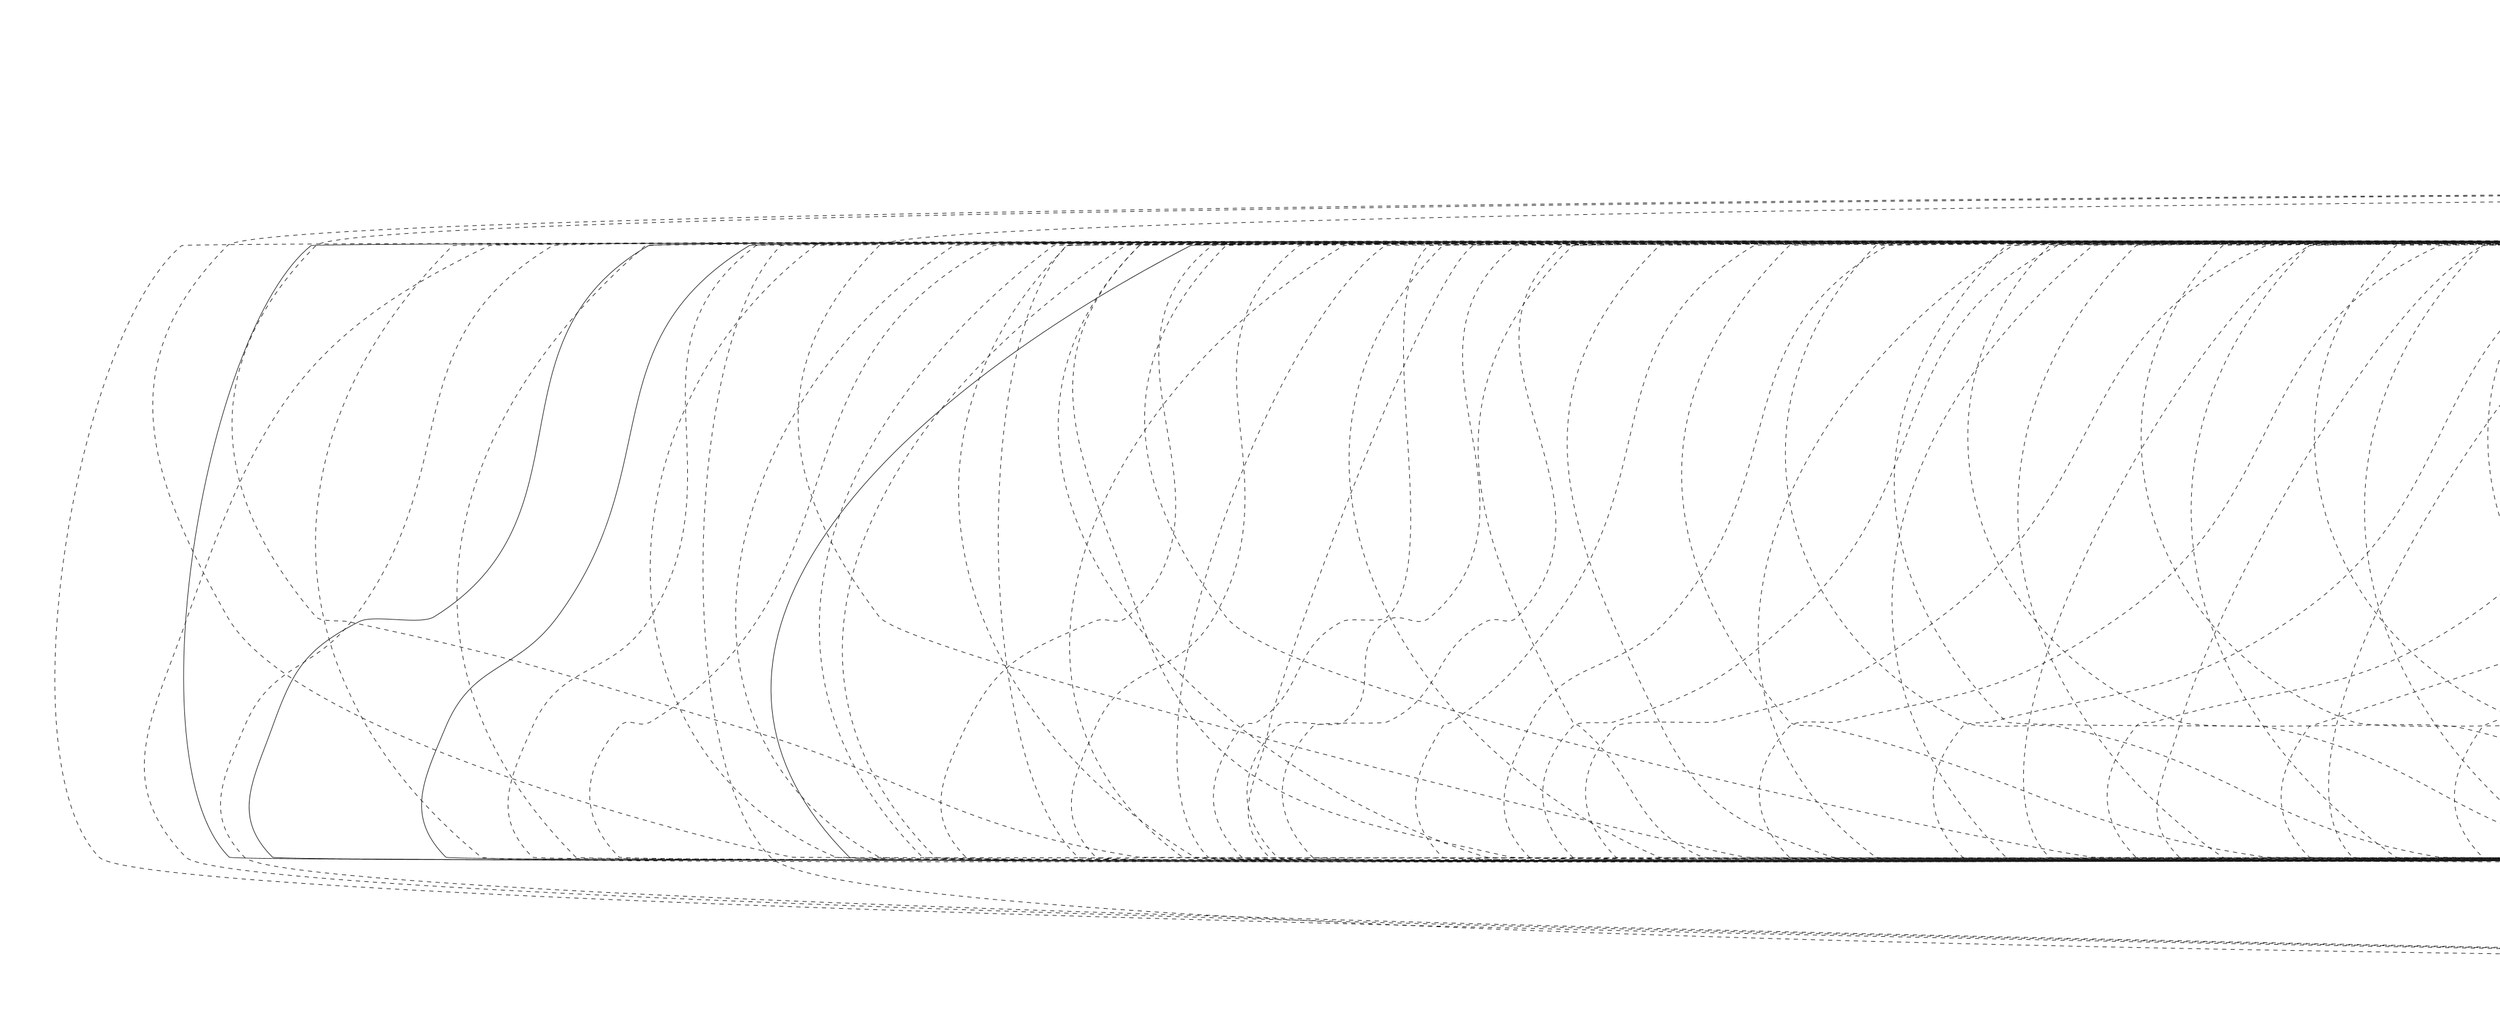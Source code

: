 @startuml
class com.aida.babyplus.controlador.Login
class com.aida.babyplus.controlador.Logout
class com.aida.babyplus.controlador.Registrar
class com.aida.babyplus.controlador.filtros.UsuarioAdmin
class com.aida.babyplus.controlador.filtros.UsuarioCliente
class com.aida.babyplus.controlador.filtros.UsuarioLogado
class com.aida.babyplus.controlador.filtros.UsuarioProveedor
class com.aida.babyplus.controlador.privado.GestorMensajes
class com.aida.babyplus.controlador.privado.admin.AdministrarCliente
class com.aida.babyplus.controlador.privado.admin.AdministrarPosts
class com.aida.babyplus.controlador.privado.admin.AdministrarProveedor
class com.aida.babyplus.controlador.privado.admin.BuscarClientes
class com.aida.babyplus.controlador.privado.admin.BuscarProveedores
class com.aida.babyplus.controlador.privado.cliente.AccionesCliente
class com.aida.babyplus.controlador.privado.cliente.BusquedaProveedores
class com.aida.babyplus.controlador.privado.cliente.GestionCitasCliente
class com.aida.babyplus.controlador.privado.cliente.RenovarSubscripcion
class com.aida.babyplus.controlador.privado.proveedor.AccionesProveedor
class com.aida.babyplus.controlador.privado.proveedor.GestionCitasProveedor
class com.aida.babyplus.modelo.dao.CitaDAO
class com.aida.babyplus.modelo.dao.ClienteDAO
class com.aida.babyplus.modelo.dao.MensajeDAO
class com.aida.babyplus.modelo.dao.PostDAO
class com.aida.babyplus.modelo.dao.ProveedorDAO
class com.aida.babyplus.modelo.dao.RolDAO
class com.aida.babyplus.modelo.dao.ServicioDAO
class com.aida.babyplus.modelo.dao.SolicitudDAO
class com.aida.babyplus.modelo.dao.SubscripcionDAO
class com.aida.babyplus.modelo.dao.UsuarioDAO
class com.aida.babyplus.modelo.entidades.Cita
class com.aida.babyplus.modelo.entidades.Cliente
class com.aida.babyplus.modelo.entidades.ClienteSubscripcion
class com.aida.babyplus.modelo.entidades.EstadoCita
class com.aida.babyplus.modelo.entidades.EstadoSolicitud
class com.aida.babyplus.modelo.entidades.Mensaje
class com.aida.babyplus.modelo.entidades.Paciente
class com.aida.babyplus.modelo.entidades.Post
class com.aida.babyplus.modelo.entidades.Proveedor
class com.aida.babyplus.modelo.entidades.ProveedorServicio
class com.aida.babyplus.modelo.entidades.Rol
class com.aida.babyplus.modelo.entidades.Servicio
class com.aida.babyplus.modelo.entidades.Solicitud
class com.aida.babyplus.modelo.entidades.Subscripcion
class com.aida.babyplus.modelo.entidades.Usuario
class com.aida.babyplus.modelo.entidades.Valoracion
class com.aida.babyplus.servicio.ServicioCitas
class com.aida.babyplus.servicio.ServicioClientes
class com.aida.babyplus.servicio.ServicioLogin
class com.aida.babyplus.servicio.ServicioMensajes
class com.aida.babyplus.servicio.ServicioPosts
class com.aida.babyplus.servicio.ServicioProveedores
class com.aida.babyplus.servicio.ServicioUsuarios
class com.aida.babyplus.util.Parseador
class javax.servlet.http.HttpServlet
enum com.aida.babyplus.servicio.TipoSubscripcion
enum com.aida.babyplus.servicio.TipoUsuario
interface javax.servlet.Filter
com.aida.babyplus.controlador.Login ..> com.aida.babyplus.modelo.entidades.Post
com.aida.babyplus.controlador.Login ..> com.aida.babyplus.modelo.entidades.Servicio
com.aida.babyplus.controlador.Login ..> com.aida.babyplus.modelo.entidades.Usuario
com.aida.babyplus.controlador.Login ..> com.aida.babyplus.servicio.ServicioLogin
com.aida.babyplus.controlador.Login ..> com.aida.babyplus.servicio.ServicioPosts
com.aida.babyplus.controlador.Login ..> com.aida.babyplus.servicio.ServicioProveedores
com.aida.babyplus.controlador.Login ..> java.io.IOException
com.aida.babyplus.controlador.Login ..> java.util.List
com.aida.babyplus.controlador.Login ..> javax.servlet.ServletException
com.aida.babyplus.controlador.Login ..> javax.servlet.http.HttpServletRequest
com.aida.babyplus.controlador.Login ..> javax.servlet.http.HttpServletResponse
com.aida.babyplus.controlador.Login ..> javax.servlet.http.HttpSession
com.aida.babyplus.controlador.Login ..> com.aida.babyplus.servicio.TipoUsuario
com.aida.babyplus.controlador.Logout ..> java.io.IOException
com.aida.babyplus.controlador.Logout ..> javax.servlet.ServletException
com.aida.babyplus.controlador.Logout ..> javax.servlet.http.HttpServletRequest
com.aida.babyplus.controlador.Logout ..> javax.servlet.http.HttpServletResponse
com.aida.babyplus.controlador.Registrar ..> com.aida.babyplus.modelo.entidades.Usuario
com.aida.babyplus.controlador.Registrar ..> com.aida.babyplus.servicio.ServicioClientes
com.aida.babyplus.controlador.Registrar ..> com.aida.babyplus.servicio.ServicioProveedores
com.aida.babyplus.controlador.Registrar ..> com.aida.babyplus.servicio.ServicioUsuarios
com.aida.babyplus.controlador.Registrar ..> com.aida.babyplus.util.Parseador
com.aida.babyplus.controlador.Registrar ..> java.io.IOException
com.aida.babyplus.controlador.Registrar ..> javax.servlet.ServletException
com.aida.babyplus.controlador.Registrar ..> javax.servlet.http.HttpServletRequest
com.aida.babyplus.controlador.Registrar ..> javax.servlet.http.HttpServletResponse
com.aida.babyplus.controlador.Registrar ..> javax.servlet.http.HttpSession
com.aida.babyplus.controlador.Registrar ..> com.aida.babyplus.servicio.TipoUsuario
com.aida.babyplus.controlador.filtros.UsuarioAdmin ..> com.aida.babyplus.modelo.entidades.Usuario
com.aida.babyplus.controlador.filtros.UsuarioAdmin ..> java.io.IOException
com.aida.babyplus.controlador.filtros.UsuarioAdmin ..> java.io.PrintStream
com.aida.babyplus.controlador.filtros.UsuarioAdmin ..> java.io.PrintWriter
com.aida.babyplus.controlador.filtros.UsuarioAdmin ..> java.io.StringWriter
com.aida.babyplus.controlador.filtros.UsuarioAdmin ..> javax.servlet.FilterChain
com.aida.babyplus.controlador.filtros.UsuarioAdmin ..> javax.servlet.FilterConfig
com.aida.babyplus.controlador.filtros.UsuarioAdmin ..> javax.servlet.ServletException
com.aida.babyplus.controlador.filtros.UsuarioAdmin ..> javax.servlet.ServletRequest
com.aida.babyplus.controlador.filtros.UsuarioAdmin ..> javax.servlet.ServletResponse
com.aida.babyplus.controlador.filtros.UsuarioAdmin ..> javax.servlet.http.HttpServletRequest
com.aida.babyplus.controlador.filtros.UsuarioAdmin ..> javax.servlet.http.HttpServletResponse
com.aida.babyplus.controlador.filtros.UsuarioAdmin ..> com.aida.babyplus.servicio.TipoUsuario
com.aida.babyplus.controlador.filtros.UsuarioAdmin --|> javax.servlet.Filter
com.aida.babyplus.controlador.filtros.UsuarioCliente ..> com.aida.babyplus.modelo.entidades.Usuario
com.aida.babyplus.controlador.filtros.UsuarioCliente ..> com.aida.babyplus.servicio.ServicioClientes
com.aida.babyplus.controlador.filtros.UsuarioCliente ..> java.io.IOException
com.aida.babyplus.controlador.filtros.UsuarioCliente ..> java.io.PrintStream
com.aida.babyplus.controlador.filtros.UsuarioCliente ..> java.io.PrintWriter
com.aida.babyplus.controlador.filtros.UsuarioCliente ..> java.io.StringWriter
com.aida.babyplus.controlador.filtros.UsuarioCliente ..> javax.servlet.FilterChain
com.aida.babyplus.controlador.filtros.UsuarioCliente ..> javax.servlet.FilterConfig
com.aida.babyplus.controlador.filtros.UsuarioCliente ..> javax.servlet.ServletException
com.aida.babyplus.controlador.filtros.UsuarioCliente ..> javax.servlet.ServletRequest
com.aida.babyplus.controlador.filtros.UsuarioCliente ..> javax.servlet.ServletResponse
com.aida.babyplus.controlador.filtros.UsuarioCliente ..> javax.servlet.http.HttpServletRequest
com.aida.babyplus.controlador.filtros.UsuarioCliente ..> javax.servlet.http.HttpServletResponse
com.aida.babyplus.controlador.filtros.UsuarioCliente --|> javax.servlet.Filter
com.aida.babyplus.controlador.filtros.UsuarioLogado ..> com.aida.babyplus.modelo.entidades.Usuario
com.aida.babyplus.controlador.filtros.UsuarioLogado ..> java.io.IOException
com.aida.babyplus.controlador.filtros.UsuarioLogado ..> java.io.PrintStream
com.aida.babyplus.controlador.filtros.UsuarioLogado ..> java.io.PrintWriter
com.aida.babyplus.controlador.filtros.UsuarioLogado ..> java.io.StringWriter
com.aida.babyplus.controlador.filtros.UsuarioLogado ..> javax.servlet.FilterChain
com.aida.babyplus.controlador.filtros.UsuarioLogado ..> javax.servlet.FilterConfig
com.aida.babyplus.controlador.filtros.UsuarioLogado ..> javax.servlet.ServletException
com.aida.babyplus.controlador.filtros.UsuarioLogado ..> javax.servlet.ServletRequest
com.aida.babyplus.controlador.filtros.UsuarioLogado ..> javax.servlet.ServletResponse
com.aida.babyplus.controlador.filtros.UsuarioLogado ..> javax.servlet.http.HttpServletRequest
com.aida.babyplus.controlador.filtros.UsuarioLogado ..> javax.servlet.http.HttpServletResponse
com.aida.babyplus.controlador.filtros.UsuarioLogado --|> javax.servlet.Filter
com.aida.babyplus.controlador.filtros.UsuarioProveedor ..> com.aida.babyplus.modelo.entidades.Usuario
com.aida.babyplus.controlador.filtros.UsuarioProveedor ..> java.io.IOException
com.aida.babyplus.controlador.filtros.UsuarioProveedor ..> java.io.PrintStream
com.aida.babyplus.controlador.filtros.UsuarioProveedor ..> java.io.PrintWriter
com.aida.babyplus.controlador.filtros.UsuarioProveedor ..> java.io.StringWriter
com.aida.babyplus.controlador.filtros.UsuarioProveedor ..> javax.servlet.FilterChain
com.aida.babyplus.controlador.filtros.UsuarioProveedor ..> javax.servlet.FilterConfig
com.aida.babyplus.controlador.filtros.UsuarioProveedor ..> javax.servlet.ServletException
com.aida.babyplus.controlador.filtros.UsuarioProveedor ..> javax.servlet.ServletRequest
com.aida.babyplus.controlador.filtros.UsuarioProveedor ..> javax.servlet.ServletResponse
com.aida.babyplus.controlador.filtros.UsuarioProveedor ..> javax.servlet.http.HttpServletRequest
com.aida.babyplus.controlador.filtros.UsuarioProveedor ..> javax.servlet.http.HttpServletResponse
com.aida.babyplus.controlador.filtros.UsuarioProveedor ..> com.aida.babyplus.servicio.TipoUsuario
com.aida.babyplus.controlador.filtros.UsuarioProveedor --|> javax.servlet.Filter
com.aida.babyplus.controlador.privado.GestorMensajes ..> com.aida.babyplus.modelo.entidades.Mensaje
com.aida.babyplus.controlador.privado.GestorMensajes ..> com.aida.babyplus.modelo.entidades.Usuario
com.aida.babyplus.controlador.privado.GestorMensajes ..> com.aida.babyplus.servicio.ServicioMensajes
com.aida.babyplus.controlador.privado.GestorMensajes ..> com.aida.babyplus.util.Parseador
com.aida.babyplus.controlador.privado.GestorMensajes ..> java.io.IOException
com.aida.babyplus.controlador.privado.GestorMensajes ..> java.util.LinkedList
com.aida.babyplus.controlador.privado.GestorMensajes ..> java.util.List
com.aida.babyplus.controlador.privado.GestorMensajes ..> java.util.Map
com.aida.babyplus.controlador.privado.GestorMensajes ..> javax.servlet.ServletException
com.aida.babyplus.controlador.privado.GestorMensajes ..> javax.servlet.http.HttpServletRequest
com.aida.babyplus.controlador.privado.GestorMensajes ..> javax.servlet.http.HttpServletResponse
com.aida.babyplus.controlador.privado.GestorMensajes ..> javax.servlet.http.HttpSession
com.aida.babyplus.controlador.privado.GestorMensajes ..> com.aida.babyplus.servicio.TipoUsuario
com.aida.babyplus.controlador.privado.admin.AdministrarCliente ..> com.aida.babyplus.modelo.entidades.Cliente
com.aida.babyplus.controlador.privado.admin.AdministrarCliente ..> com.aida.babyplus.servicio.ServicioClientes
com.aida.babyplus.controlador.privado.admin.AdministrarCliente ..> com.aida.babyplus.servicio.ServicioUsuarios
com.aida.babyplus.controlador.privado.admin.AdministrarCliente ..> com.aida.babyplus.util.Parseador
com.aida.babyplus.controlador.privado.admin.AdministrarCliente ..> java.io.IOException
com.aida.babyplus.controlador.privado.admin.AdministrarCliente ..> javax.servlet.ServletException
com.aida.babyplus.controlador.privado.admin.AdministrarCliente ..> javax.servlet.http.HttpServletRequest
com.aida.babyplus.controlador.privado.admin.AdministrarCliente ..> javax.servlet.http.HttpServletResponse
com.aida.babyplus.controlador.privado.admin.AdministrarCliente ..> javax.servlet.http.HttpSession
com.aida.babyplus.controlador.privado.admin.AdministrarPosts ..> com.aida.babyplus.modelo.entidades.Post
com.aida.babyplus.controlador.privado.admin.AdministrarPosts ..> com.aida.babyplus.modelo.entidades.Proveedor
com.aida.babyplus.controlador.privado.admin.AdministrarPosts ..> com.aida.babyplus.modelo.entidades.Usuario
com.aida.babyplus.controlador.privado.admin.AdministrarPosts ..> com.aida.babyplus.servicio.ServicioPosts
com.aida.babyplus.controlador.privado.admin.AdministrarPosts ..> java.io.IOException
com.aida.babyplus.controlador.privado.admin.AdministrarPosts ..> java.io.PrintWriter
com.aida.babyplus.controlador.privado.admin.AdministrarPosts ..> java.util.List
com.aida.babyplus.controlador.privado.admin.AdministrarPosts ..> javax.servlet.ServletException
com.aida.babyplus.controlador.privado.admin.AdministrarPosts ..> javax.servlet.http.HttpServletRequest
com.aida.babyplus.controlador.privado.admin.AdministrarPosts ..> javax.servlet.http.HttpServletResponse
com.aida.babyplus.controlador.privado.admin.AdministrarPosts ..> javax.servlet.http.HttpSession
com.aida.babyplus.controlador.privado.admin.AdministrarPosts ..> com.aida.babyplus.servicio.TipoUsuario
com.aida.babyplus.controlador.privado.admin.AdministrarProveedor ..> com.aida.babyplus.modelo.entidades.Proveedor
com.aida.babyplus.controlador.privado.admin.AdministrarProveedor ..> com.aida.babyplus.servicio.ServicioProveedores
com.aida.babyplus.controlador.privado.admin.AdministrarProveedor ..> com.aida.babyplus.servicio.ServicioUsuarios
com.aida.babyplus.controlador.privado.admin.AdministrarProveedor ..> com.aida.babyplus.util.Parseador
com.aida.babyplus.controlador.privado.admin.AdministrarProveedor ..> java.io.IOException
com.aida.babyplus.controlador.privado.admin.AdministrarProveedor ..> javax.servlet.ServletException
com.aida.babyplus.controlador.privado.admin.AdministrarProveedor ..> javax.servlet.http.HttpServletRequest
com.aida.babyplus.controlador.privado.admin.AdministrarProveedor ..> javax.servlet.http.HttpServletResponse
com.aida.babyplus.controlador.privado.admin.AdministrarProveedor ..> javax.servlet.http.HttpSession
com.aida.babyplus.controlador.privado.admin.BuscarClientes ..> com.aida.babyplus.modelo.entidades.Cliente
com.aida.babyplus.controlador.privado.admin.BuscarClientes ..> com.aida.babyplus.servicio.ServicioClientes
com.aida.babyplus.controlador.privado.admin.BuscarClientes ..> java.io.IOException
com.aida.babyplus.controlador.privado.admin.BuscarClientes ..> java.util.List
com.aida.babyplus.controlador.privado.admin.BuscarClientes ..> javax.servlet.ServletException
com.aida.babyplus.controlador.privado.admin.BuscarClientes ..> javax.servlet.http.HttpServletRequest
com.aida.babyplus.controlador.privado.admin.BuscarClientes ..> javax.servlet.http.HttpServletResponse
com.aida.babyplus.controlador.privado.admin.BuscarClientes ..> javax.servlet.http.HttpSession
com.aida.babyplus.controlador.privado.admin.BuscarProveedores ..> com.aida.babyplus.modelo.entidades.Proveedor
com.aida.babyplus.controlador.privado.admin.BuscarProveedores ..> com.aida.babyplus.servicio.ServicioProveedores
com.aida.babyplus.controlador.privado.admin.BuscarProveedores ..> java.io.IOException
com.aida.babyplus.controlador.privado.admin.BuscarProveedores ..> java.util.List
com.aida.babyplus.controlador.privado.admin.BuscarProveedores ..> javax.servlet.ServletException
com.aida.babyplus.controlador.privado.admin.BuscarProveedores ..> javax.servlet.http.HttpServletRequest
com.aida.babyplus.controlador.privado.admin.BuscarProveedores ..> javax.servlet.http.HttpServletResponse
com.aida.babyplus.controlador.privado.admin.BuscarProveedores ..> javax.servlet.http.HttpSession
com.aida.babyplus.controlador.privado.cliente.AccionesCliente ..> com.aida.babyplus.modelo.entidades.Cliente
com.aida.babyplus.controlador.privado.cliente.AccionesCliente ..> com.aida.babyplus.modelo.entidades.Proveedor
com.aida.babyplus.controlador.privado.cliente.AccionesCliente ..> com.aida.babyplus.modelo.entidades.Solicitud
com.aida.babyplus.controlador.privado.cliente.AccionesCliente ..> com.aida.babyplus.modelo.entidades.Usuario
com.aida.babyplus.controlador.privado.cliente.AccionesCliente ..> com.aida.babyplus.servicio.ServicioCitas
com.aida.babyplus.controlador.privado.cliente.AccionesCliente ..> com.aida.babyplus.servicio.ServicioClientes
com.aida.babyplus.controlador.privado.cliente.AccionesCliente ..> com.aida.babyplus.servicio.ServicioProveedores
com.aida.babyplus.controlador.privado.cliente.AccionesCliente ..> com.aida.babyplus.util.Parseador
com.aida.babyplus.controlador.privado.cliente.AccionesCliente ..> com.sun.org.apache.xerces.internal.impl.dv.util.Base64
com.aida.babyplus.controlador.privado.cliente.AccionesCliente ..> java.io.IOException
com.aida.babyplus.controlador.privado.cliente.AccionesCliente ..> javax.servlet.ServletException
com.aida.babyplus.controlador.privado.cliente.AccionesCliente ..> javax.servlet.http.HttpServletRequest
com.aida.babyplus.controlador.privado.cliente.AccionesCliente ..> javax.servlet.http.HttpServletResponse
com.aida.babyplus.controlador.privado.cliente.AccionesCliente ..> javax.servlet.http.HttpSession
com.aida.babyplus.controlador.privado.cliente.BusquedaProveedores ..> com.aida.babyplus.modelo.entidades.Proveedor
com.aida.babyplus.controlador.privado.cliente.BusquedaProveedores ..> com.aida.babyplus.servicio.ServicioProveedores
com.aida.babyplus.controlador.privado.cliente.BusquedaProveedores ..> java.io.IOException
com.aida.babyplus.controlador.privado.cliente.BusquedaProveedores ..> java.util.List
com.aida.babyplus.controlador.privado.cliente.BusquedaProveedores ..> javax.servlet.ServletException
com.aida.babyplus.controlador.privado.cliente.BusquedaProveedores ..> javax.servlet.http.HttpServletRequest
com.aida.babyplus.controlador.privado.cliente.BusquedaProveedores ..> javax.servlet.http.HttpServletResponse
com.aida.babyplus.controlador.privado.cliente.BusquedaProveedores ..> javax.servlet.http.HttpSession
com.aida.babyplus.controlador.privado.cliente.GestionCitasCliente ..> com.aida.babyplus.modelo.entidades.Cita
com.aida.babyplus.controlador.privado.cliente.GestionCitasCliente ..> com.aida.babyplus.modelo.entidades.Solicitud
com.aida.babyplus.controlador.privado.cliente.GestionCitasCliente ..> com.aida.babyplus.modelo.entidades.Usuario
com.aida.babyplus.controlador.privado.cliente.GestionCitasCliente ..> com.aida.babyplus.modelo.entidades.Valoracion
com.aida.babyplus.controlador.privado.cliente.GestionCitasCliente ..> com.aida.babyplus.servicio.ServicioCitas
com.aida.babyplus.controlador.privado.cliente.GestionCitasCliente ..> java.io.IOException
com.aida.babyplus.controlador.privado.cliente.GestionCitasCliente ..> java.util.List
com.aida.babyplus.controlador.privado.cliente.GestionCitasCliente ..> javax.servlet.ServletException
com.aida.babyplus.controlador.privado.cliente.GestionCitasCliente ..> javax.servlet.http.HttpServletRequest
com.aida.babyplus.controlador.privado.cliente.GestionCitasCliente ..> javax.servlet.http.HttpServletResponse
com.aida.babyplus.controlador.privado.cliente.GestionCitasCliente ..> javax.servlet.http.HttpSession
com.aida.babyplus.controlador.privado.cliente.RenovarSubscripcion ..> com.aida.babyplus.servicio.ServicioClientes
com.aida.babyplus.controlador.privado.cliente.RenovarSubscripcion ..> java.io.IOException
com.aida.babyplus.controlador.privado.cliente.RenovarSubscripcion ..> javax.servlet.ServletException
com.aida.babyplus.controlador.privado.cliente.RenovarSubscripcion ..> javax.servlet.http.HttpServletRequest
com.aida.babyplus.controlador.privado.cliente.RenovarSubscripcion ..> javax.servlet.http.HttpServletResponse
com.aida.babyplus.controlador.privado.cliente.RenovarSubscripcion ..> javax.servlet.http.HttpSession
com.aida.babyplus.controlador.privado.proveedor.AccionesProveedor ..> com.aida.babyplus.modelo.entidades.Proveedor
com.aida.babyplus.controlador.privado.proveedor.AccionesProveedor ..> com.aida.babyplus.modelo.entidades.Usuario
com.aida.babyplus.controlador.privado.proveedor.AccionesProveedor ..> com.aida.babyplus.servicio.ServicioClientes
com.aida.babyplus.controlador.privado.proveedor.AccionesProveedor ..> com.aida.babyplus.servicio.ServicioProveedores
com.aida.babyplus.controlador.privado.proveedor.AccionesProveedor ..> java.io.IOException
com.aida.babyplus.controlador.privado.proveedor.AccionesProveedor ..> javax.servlet.ServletException
com.aida.babyplus.controlador.privado.proveedor.AccionesProveedor ..> javax.servlet.http.HttpServletRequest
com.aida.babyplus.controlador.privado.proveedor.AccionesProveedor ..> javax.servlet.http.HttpServletResponse
com.aida.babyplus.controlador.privado.proveedor.AccionesProveedor ..> javax.servlet.http.HttpSession
com.aida.babyplus.controlador.privado.proveedor.GestionCitasProveedor ..> com.aida.babyplus.modelo.entidades.Cita
com.aida.babyplus.controlador.privado.proveedor.GestionCitasProveedor ..> com.aida.babyplus.modelo.entidades.Solicitud
com.aida.babyplus.controlador.privado.proveedor.GestionCitasProveedor ..> com.aida.babyplus.modelo.entidades.Usuario
com.aida.babyplus.controlador.privado.proveedor.GestionCitasProveedor ..> com.aida.babyplus.servicio.ServicioCitas
com.aida.babyplus.controlador.privado.proveedor.GestionCitasProveedor ..> java.io.IOException
com.aida.babyplus.controlador.privado.proveedor.GestionCitasProveedor ..> java.util.List
com.aida.babyplus.controlador.privado.proveedor.GestionCitasProveedor ..> javax.servlet.ServletException
com.aida.babyplus.controlador.privado.proveedor.GestionCitasProveedor ..> javax.servlet.http.HttpServletRequest
com.aida.babyplus.controlador.privado.proveedor.GestionCitasProveedor ..> javax.servlet.http.HttpServletResponse
com.aida.babyplus.controlador.privado.proveedor.GestionCitasProveedor ..> javax.servlet.http.HttpSession
com.aida.babyplus.modelo.dao.CitaDAO ..> com.aida.babyplus.modelo.entidades.Cita
com.aida.babyplus.modelo.dao.CitaDAO ..> com.aida.babyplus.modelo.entidades.EstadoCita
com.aida.babyplus.modelo.dao.CitaDAO ..> com.aida.babyplus.modelo.entidades.EstadoSolicitud
com.aida.babyplus.modelo.dao.CitaDAO ..> com.aida.babyplus.modelo.entidades.Solicitud
com.aida.babyplus.modelo.dao.CitaDAO ..> com.aida.babyplus.modelo.entidades.Valoracion
com.aida.babyplus.modelo.dao.CitaDAO ..> java.util.ArrayList
com.aida.babyplus.modelo.dao.CitaDAO ..> java.util.LinkedList
com.aida.babyplus.modelo.dao.CitaDAO ..> java.util.List
com.aida.babyplus.modelo.dao.CitaDAO ..> javax.persistence.EntityManager
com.aida.babyplus.modelo.dao.CitaDAO ..> javax.persistence.EntityManagerFactory
com.aida.babyplus.modelo.dao.CitaDAO ..> javax.persistence.Persistence
com.aida.babyplus.modelo.dao.CitaDAO ..> javax.persistence.Query
com.aida.babyplus.modelo.dao.CitaDAO ..> javax.persistence.criteria.CriteriaBuilder
com.aida.babyplus.modelo.dao.CitaDAO ..> javax.persistence.criteria.CriteriaQuery
com.aida.babyplus.modelo.dao.CitaDAO ..> javax.persistence.criteria.Predicate
com.aida.babyplus.modelo.dao.CitaDAO ..> javax.persistence.criteria.Root
com.aida.babyplus.modelo.dao.CitaDAO --|> java.io.Serializable
com.aida.babyplus.modelo.dao.ClienteDAO ..> com.aida.babyplus.modelo.entidades.Cliente
com.aida.babyplus.modelo.dao.ClienteDAO ..> com.aida.babyplus.modelo.entidades.ClienteSubscripcion
com.aida.babyplus.modelo.dao.ClienteDAO ..> com.aida.babyplus.modelo.entidades.Paciente
com.aida.babyplus.modelo.dao.ClienteDAO ..> com.aida.babyplus.util.Parseador
com.aida.babyplus.modelo.dao.ClienteDAO ..> java.util.ArrayList
com.aida.babyplus.modelo.dao.ClienteDAO ..> java.util.Collection
com.aida.babyplus.modelo.dao.ClienteDAO ..> java.util.LinkedList
com.aida.babyplus.modelo.dao.ClienteDAO ..> java.util.List
com.aida.babyplus.modelo.dao.ClienteDAO ..> javax.persistence.EntityManager
com.aida.babyplus.modelo.dao.ClienteDAO ..> javax.persistence.EntityManagerFactory
com.aida.babyplus.modelo.dao.ClienteDAO ..> javax.persistence.Persistence
com.aida.babyplus.modelo.dao.ClienteDAO ..> javax.persistence.Query
com.aida.babyplus.modelo.dao.ClienteDAO ..> javax.persistence.criteria.CriteriaBuilder
com.aida.babyplus.modelo.dao.ClienteDAO ..> javax.persistence.criteria.CriteriaQuery
com.aida.babyplus.modelo.dao.ClienteDAO ..> javax.persistence.criteria.Predicate
com.aida.babyplus.modelo.dao.ClienteDAO ..> javax.persistence.criteria.Root
com.aida.babyplus.modelo.dao.ClienteDAO --|> java.io.Serializable
com.aida.babyplus.modelo.dao.MensajeDAO ..> com.aida.babyplus.modelo.entidades.Mensaje
com.aida.babyplus.modelo.dao.MensajeDAO ..> java.util.ArrayList
com.aida.babyplus.modelo.dao.MensajeDAO ..> java.util.LinkedList
com.aida.babyplus.modelo.dao.MensajeDAO ..> java.util.List
com.aida.babyplus.modelo.dao.MensajeDAO ..> javax.persistence.EntityManager
com.aida.babyplus.modelo.dao.MensajeDAO ..> javax.persistence.EntityManagerFactory
com.aida.babyplus.modelo.dao.MensajeDAO ..> javax.persistence.Persistence
com.aida.babyplus.modelo.dao.MensajeDAO ..> javax.persistence.Query
com.aida.babyplus.modelo.dao.MensajeDAO ..> javax.persistence.criteria.CriteriaBuilder
com.aida.babyplus.modelo.dao.MensajeDAO ..> javax.persistence.criteria.CriteriaQuery
com.aida.babyplus.modelo.dao.MensajeDAO ..> javax.persistence.criteria.Predicate
com.aida.babyplus.modelo.dao.MensajeDAO ..> javax.persistence.criteria.Root
com.aida.babyplus.modelo.dao.MensajeDAO ..> com.aida.babyplus.servicio.TipoUsuario
com.aida.babyplus.modelo.dao.MensajeDAO --|> java.io.Serializable
com.aida.babyplus.modelo.dao.PostDAO ..> com.aida.babyplus.modelo.entidades.Mensaje
com.aida.babyplus.modelo.dao.PostDAO ..> com.aida.babyplus.modelo.entidades.Post
com.aida.babyplus.modelo.dao.PostDAO ..> com.aida.babyplus.modelo.entidades.Servicio
com.aida.babyplus.modelo.dao.PostDAO ..> com.aida.babyplus.util.Parseador
com.aida.babyplus.modelo.dao.PostDAO ..> java.time.Instant
com.aida.babyplus.modelo.dao.PostDAO ..> java.util.ArrayList
com.aida.babyplus.modelo.dao.PostDAO ..> java.util.Date
com.aida.babyplus.modelo.dao.PostDAO ..> java.util.LinkedList
com.aida.babyplus.modelo.dao.PostDAO ..> java.util.List
com.aida.babyplus.modelo.dao.PostDAO ..> javax.persistence.EntityManager
com.aida.babyplus.modelo.dao.PostDAO ..> javax.persistence.EntityManagerFactory
com.aida.babyplus.modelo.dao.PostDAO ..> javax.persistence.Persistence
com.aida.babyplus.modelo.dao.PostDAO ..> javax.persistence.Query
com.aida.babyplus.modelo.dao.PostDAO ..> javax.persistence.criteria.CriteriaBuilder
com.aida.babyplus.modelo.dao.PostDAO ..> javax.persistence.criteria.CriteriaQuery
com.aida.babyplus.modelo.dao.PostDAO ..> javax.persistence.criteria.Predicate
com.aida.babyplus.modelo.dao.PostDAO ..> javax.persistence.criteria.Root
com.aida.babyplus.modelo.dao.PostDAO ..> com.aida.babyplus.servicio.TipoUsuario
com.aida.babyplus.modelo.dao.PostDAO --|> java.io.Serializable
com.aida.babyplus.modelo.dao.ProveedorDAO ..> com.aida.babyplus.modelo.entidades.Proveedor
com.aida.babyplus.modelo.dao.ProveedorDAO ..> com.aida.babyplus.modelo.entidades.ProveedorServicio
com.aida.babyplus.modelo.dao.ProveedorDAO ..> com.aida.babyplus.util.Parseador
com.aida.babyplus.modelo.dao.ProveedorDAO ..> java.util.ArrayList
com.aida.babyplus.modelo.dao.ProveedorDAO ..> java.util.Collection
com.aida.babyplus.modelo.dao.ProveedorDAO ..> java.util.LinkedList
com.aida.babyplus.modelo.dao.ProveedorDAO ..> java.util.List
com.aida.babyplus.modelo.dao.ProveedorDAO ..> javax.persistence.EntityManager
com.aida.babyplus.modelo.dao.ProveedorDAO ..> javax.persistence.EntityManagerFactory
com.aida.babyplus.modelo.dao.ProveedorDAO ..> javax.persistence.Persistence
com.aida.babyplus.modelo.dao.ProveedorDAO ..> javax.persistence.Query
com.aida.babyplus.modelo.dao.ProveedorDAO ..> javax.persistence.criteria.CriteriaBuilder
com.aida.babyplus.modelo.dao.ProveedorDAO ..> javax.persistence.criteria.CriteriaQuery
com.aida.babyplus.modelo.dao.ProveedorDAO ..> javax.persistence.criteria.Predicate
com.aida.babyplus.modelo.dao.ProveedorDAO ..> javax.persistence.criteria.Root
com.aida.babyplus.modelo.dao.ProveedorDAO --|> java.io.Serializable
com.aida.babyplus.modelo.dao.RolDAO ..> com.aida.babyplus.modelo.entidades.Rol
com.aida.babyplus.modelo.dao.RolDAO ..> javax.persistence.EntityManager
com.aida.babyplus.modelo.dao.RolDAO ..> javax.persistence.EntityManagerFactory
com.aida.babyplus.modelo.dao.RolDAO ..> javax.persistence.Persistence
com.aida.babyplus.modelo.dao.RolDAO ..> javax.persistence.Query
com.aida.babyplus.modelo.dao.RolDAO ..> javax.persistence.criteria.CriteriaBuilder
com.aida.babyplus.modelo.dao.RolDAO ..> javax.persistence.criteria.CriteriaQuery
com.aida.babyplus.modelo.dao.RolDAO ..> javax.persistence.criteria.Root
com.aida.babyplus.modelo.dao.RolDAO --|> java.io.Serializable
com.aida.babyplus.modelo.dao.ServicioDAO ..> com.aida.babyplus.modelo.entidades.Servicio
com.aida.babyplus.modelo.dao.ServicioDAO ..> java.util.LinkedList
com.aida.babyplus.modelo.dao.ServicioDAO ..> java.util.List
com.aida.babyplus.modelo.dao.ServicioDAO ..> javax.persistence.EntityManager
com.aida.babyplus.modelo.dao.ServicioDAO ..> javax.persistence.EntityManagerFactory
com.aida.babyplus.modelo.dao.ServicioDAO ..> javax.persistence.Persistence
com.aida.babyplus.modelo.dao.ServicioDAO ..> javax.persistence.Query
com.aida.babyplus.modelo.dao.ServicioDAO ..> javax.persistence.criteria.CriteriaBuilder
com.aida.babyplus.modelo.dao.ServicioDAO ..> javax.persistence.criteria.CriteriaQuery
com.aida.babyplus.modelo.dao.ServicioDAO ..> javax.persistence.criteria.Root
com.aida.babyplus.modelo.dao.ServicioDAO --|> java.io.Serializable
com.aida.babyplus.modelo.dao.SolicitudDAO ..> com.aida.babyplus.modelo.entidades.Solicitud
com.aida.babyplus.modelo.dao.SolicitudDAO ..> javax.persistence.EntityManager
com.aida.babyplus.modelo.dao.SolicitudDAO ..> javax.persistence.EntityManagerFactory
com.aida.babyplus.modelo.dao.SolicitudDAO ..> javax.persistence.Persistence
com.aida.babyplus.modelo.dao.SolicitudDAO --|> java.io.Serializable
com.aida.babyplus.modelo.dao.SubscripcionDAO ..> com.aida.babyplus.modelo.entidades.Subscripcion
com.aida.babyplus.modelo.dao.SubscripcionDAO ..> javax.persistence.EntityManager
com.aida.babyplus.modelo.dao.SubscripcionDAO ..> javax.persistence.EntityManagerFactory
com.aida.babyplus.modelo.dao.SubscripcionDAO ..> javax.persistence.Persistence
com.aida.babyplus.modelo.dao.SubscripcionDAO ..> javax.persistence.Query
com.aida.babyplus.modelo.dao.SubscripcionDAO ..> javax.persistence.criteria.CriteriaBuilder
com.aida.babyplus.modelo.dao.SubscripcionDAO ..> javax.persistence.criteria.CriteriaQuery
com.aida.babyplus.modelo.dao.SubscripcionDAO ..> javax.persistence.criteria.Root
com.aida.babyplus.modelo.dao.SubscripcionDAO --|> java.io.Serializable
com.aida.babyplus.modelo.dao.UsuarioDAO ..> com.aida.babyplus.modelo.entidades.Usuario
com.aida.babyplus.modelo.dao.UsuarioDAO ..> javax.persistence.EntityManager
com.aida.babyplus.modelo.dao.UsuarioDAO ..> javax.persistence.EntityManagerFactory
com.aida.babyplus.modelo.dao.UsuarioDAO ..> javax.persistence.NoResultException
com.aida.babyplus.modelo.dao.UsuarioDAO ..> javax.persistence.Persistence
com.aida.babyplus.modelo.dao.UsuarioDAO ..> javax.persistence.Query
com.aida.babyplus.modelo.dao.UsuarioDAO ..> javax.persistence.criteria.CriteriaBuilder
com.aida.babyplus.modelo.dao.UsuarioDAO ..> javax.persistence.criteria.CriteriaQuery
com.aida.babyplus.modelo.dao.UsuarioDAO ..> javax.persistence.criteria.Root
com.aida.babyplus.modelo.dao.UsuarioDAO --|> java.io.Serializable
com.aida.babyplus.modelo.entidades.Cita ..> java.util.Date
com.aida.babyplus.modelo.entidades.Cita ..> javax.persistence.CascadeType
com.aida.babyplus.modelo.entidades.Cita ..> javax.persistence.GenerationType
com.aida.babyplus.modelo.entidades.Cita ..> javax.persistence.TemporalType
com.aida.babyplus.modelo.entidades.Cita --|> java.io.Serializable
com.aida.babyplus.modelo.entidades.Cliente ..> java.util.Collection
com.aida.babyplus.modelo.entidades.Cliente ..> java.util.Date
com.aida.babyplus.modelo.entidades.Cliente ..> javax.persistence.CascadeType
com.aida.babyplus.modelo.entidades.Cliente ..> javax.persistence.TemporalType
com.aida.babyplus.modelo.entidades.Cliente --|> java.io.Serializable
com.aida.babyplus.modelo.entidades.ClienteSubscripcion ..> java.util.Date
com.aida.babyplus.modelo.entidades.ClienteSubscripcion ..> javax.persistence.GenerationType
com.aida.babyplus.modelo.entidades.ClienteSubscripcion ..> javax.persistence.TemporalType
com.aida.babyplus.modelo.entidades.ClienteSubscripcion --|> java.io.Serializable
com.aida.babyplus.modelo.entidades.EstadoCita ..> java.util.Collection
com.aida.babyplus.modelo.entidades.EstadoCita ..> javax.persistence.CascadeType
com.aida.babyplus.modelo.entidades.EstadoCita --|> java.io.Serializable
com.aida.babyplus.modelo.entidades.EstadoSolicitud ..> java.util.Collection
com.aida.babyplus.modelo.entidades.EstadoSolicitud ..> javax.persistence.CascadeType
com.aida.babyplus.modelo.entidades.EstadoSolicitud --|> java.io.Serializable
com.aida.babyplus.modelo.entidades.Mensaje ..> java.util.Date
com.aida.babyplus.modelo.entidades.Mensaje ..> javax.persistence.GenerationType
com.aida.babyplus.modelo.entidades.Mensaje ..> javax.persistence.TemporalType
com.aida.babyplus.modelo.entidades.Mensaje --|> java.io.Serializable
com.aida.babyplus.modelo.entidades.Paciente ..> java.util.Date
com.aida.babyplus.modelo.entidades.Paciente ..> javax.persistence.GenerationType
com.aida.babyplus.modelo.entidades.Paciente ..> javax.persistence.TemporalType
com.aida.babyplus.modelo.entidades.Paciente --|> java.io.Serializable
com.aida.babyplus.modelo.entidades.Post ..> java.util.Date
com.aida.babyplus.modelo.entidades.Post ..> javax.persistence.GenerationType
com.aida.babyplus.modelo.entidades.Post ..> javax.persistence.NamedQueries
com.aida.babyplus.modelo.entidades.Post ..> javax.persistence.NamedQuery
com.aida.babyplus.modelo.entidades.Post ..> javax.persistence.TemporalType
com.aida.babyplus.modelo.entidades.Post --|> java.io.Serializable
com.aida.babyplus.modelo.entidades.Proveedor ..> java.util.Collection
com.aida.babyplus.modelo.entidades.Proveedor ..> javax.persistence.CascadeType
com.aida.babyplus.modelo.entidades.Proveedor --|> java.io.Serializable
com.aida.babyplus.modelo.entidades.ProveedorServicio ..> javax.persistence.GenerationType
com.aida.babyplus.modelo.entidades.ProveedorServicio --|> java.io.Serializable
com.aida.babyplus.modelo.entidades.Rol ..> java.util.Collection
com.aida.babyplus.modelo.entidades.Rol ..> javax.persistence.CascadeType
com.aida.babyplus.modelo.entidades.Rol ..> javax.persistence.GenerationType
com.aida.babyplus.modelo.entidades.Rol --|> java.io.Serializable
com.aida.babyplus.modelo.entidades.Servicio ..> java.util.Collection
com.aida.babyplus.modelo.entidades.Servicio ..> javax.persistence.CascadeType
com.aida.babyplus.modelo.entidades.Servicio ..> javax.persistence.GenerationType
com.aida.babyplus.modelo.entidades.Servicio --|> java.io.Serializable
com.aida.babyplus.modelo.entidades.Solicitud ..> java.util.Date
com.aida.babyplus.modelo.entidades.Solicitud ..> javax.persistence.GenerationType
com.aida.babyplus.modelo.entidades.Solicitud ..> javax.persistence.TemporalType
com.aida.babyplus.modelo.entidades.Solicitud --|> java.io.Serializable
com.aida.babyplus.modelo.entidades.Subscripcion ..> java.util.List
com.aida.babyplus.modelo.entidades.Subscripcion ..> javax.persistence.CascadeType
com.aida.babyplus.modelo.entidades.Subscripcion ..> javax.persistence.GenerationType
com.aida.babyplus.modelo.entidades.Subscripcion --|> java.io.Serializable
com.aida.babyplus.modelo.entidades.Usuario ..> java.util.Date
com.aida.babyplus.modelo.entidades.Usuario ..> javax.persistence.GenerationType
com.aida.babyplus.modelo.entidades.Usuario ..> javax.persistence.TemporalType
com.aida.babyplus.modelo.entidades.Usuario --|> java.io.Serializable
com.aida.babyplus.modelo.entidades.Valoracion ..> java.util.Date
com.aida.babyplus.modelo.entidades.Valoracion ..> javax.persistence.TemporalType
com.aida.babyplus.modelo.entidades.Valoracion --|> java.io.Serializable
com.aida.babyplus.servicio.ServicioCitas ..> com.aida.babyplus.modelo.dao.CitaDAO
com.aida.babyplus.servicio.ServicioCitas ..> com.aida.babyplus.modelo.dao.ClienteDAO
com.aida.babyplus.servicio.ServicioCitas ..> com.aida.babyplus.modelo.dao.ProveedorDAO
com.aida.babyplus.servicio.ServicioCitas ..> com.aida.babyplus.modelo.dao.SolicitudDAO
com.aida.babyplus.servicio.ServicioCitas ..> com.aida.babyplus.modelo.entidades.Cita
com.aida.babyplus.servicio.ServicioCitas ..> com.aida.babyplus.modelo.entidades.Cliente
com.aida.babyplus.servicio.ServicioCitas ..> com.aida.babyplus.modelo.entidades.EstadoCita
com.aida.babyplus.servicio.ServicioCitas ..> com.aida.babyplus.modelo.entidades.EstadoSolicitud
com.aida.babyplus.servicio.ServicioCitas ..> com.aida.babyplus.modelo.entidades.Paciente
com.aida.babyplus.servicio.ServicioCitas ..> com.aida.babyplus.modelo.entidades.Proveedor
com.aida.babyplus.servicio.ServicioCitas ..> com.aida.babyplus.modelo.entidades.ProveedorServicio
com.aida.babyplus.servicio.ServicioCitas ..> com.aida.babyplus.modelo.entidades.Solicitud
com.aida.babyplus.servicio.ServicioCitas ..> com.aida.babyplus.modelo.entidades.Valoracion
com.aida.babyplus.servicio.ServicioCitas ..> com.aida.babyplus.util.Parseador
com.aida.babyplus.servicio.ServicioCitas ..> java.time.Instant
com.aida.babyplus.servicio.ServicioCitas ..> java.util.Date
com.aida.babyplus.servicio.ServicioCitas ..> java.util.List
com.aida.babyplus.servicio.ServicioCitas ..> javax.servlet.http.HttpServletRequest
com.aida.babyplus.servicio.ServicioClientes ..> com.aida.babyplus.modelo.dao.ClienteDAO
com.aida.babyplus.servicio.ServicioClientes ..> com.aida.babyplus.modelo.dao.SubscripcionDAO
com.aida.babyplus.servicio.ServicioClientes ..> com.aida.babyplus.modelo.entidades.Cliente
com.aida.babyplus.servicio.ServicioClientes ..> com.aida.babyplus.modelo.entidades.ClienteSubscripcion
com.aida.babyplus.servicio.ServicioClientes ..> com.aida.babyplus.modelo.entidades.Paciente
com.aida.babyplus.servicio.ServicioClientes ..> com.aida.babyplus.modelo.entidades.Subscripcion
com.aida.babyplus.servicio.ServicioClientes ..> com.aida.babyplus.modelo.entidades.Usuario
com.aida.babyplus.servicio.ServicioClientes ..> com.aida.babyplus.util.Parseador
com.aida.babyplus.servicio.ServicioClientes ..> java.time.Instant
com.aida.babyplus.servicio.ServicioClientes ..> java.util.Collection
com.aida.babyplus.servicio.ServicioClientes ..> java.util.Date
com.aida.babyplus.servicio.ServicioClientes ..> java.util.LinkedList
com.aida.babyplus.servicio.ServicioClientes ..> java.util.List
com.aida.babyplus.servicio.ServicioClientes ..> javax.servlet.http.HttpServletRequest
com.aida.babyplus.servicio.ServicioLogin ..> com.aida.babyplus.modelo.dao.UsuarioDAO
com.aida.babyplus.servicio.ServicioLogin ..> com.aida.babyplus.modelo.entidades.Usuario
com.aida.babyplus.servicio.ServicioMensajes ..> com.aida.babyplus.modelo.dao.ClienteDAO
com.aida.babyplus.servicio.ServicioMensajes ..> com.aida.babyplus.modelo.dao.MensajeDAO
com.aida.babyplus.servicio.ServicioMensajes ..> com.aida.babyplus.modelo.dao.ProveedorDAO
com.aida.babyplus.servicio.ServicioMensajes ..> com.aida.babyplus.modelo.entidades.Cliente
com.aida.babyplus.servicio.ServicioMensajes ..> com.aida.babyplus.modelo.entidades.Mensaje
com.aida.babyplus.servicio.ServicioMensajes ..> com.aida.babyplus.modelo.entidades.Proveedor
com.aida.babyplus.servicio.ServicioMensajes ..> com.aida.babyplus.util.Parseador
com.aida.babyplus.servicio.ServicioMensajes ..> java.time.Instant
com.aida.babyplus.servicio.ServicioMensajes ..> java.util.Date
com.aida.babyplus.servicio.ServicioMensajes ..> java.util.HashMap
com.aida.babyplus.servicio.ServicioMensajes ..> java.util.List
com.aida.babyplus.servicio.ServicioMensajes ..> java.util.Map
com.aida.babyplus.servicio.ServicioMensajes ..> javax.servlet.http.HttpServletRequest
com.aida.babyplus.servicio.ServicioPosts ..> com.aida.babyplus.modelo.dao.PostDAO
com.aida.babyplus.servicio.ServicioPosts ..> com.aida.babyplus.modelo.entidades.Post
com.aida.babyplus.servicio.ServicioPosts ..> com.aida.babyplus.util.Parseador
com.aida.babyplus.servicio.ServicioPosts ..> java.time.Instant
com.aida.babyplus.servicio.ServicioPosts ..> java.time.temporal.ChronoUnit
com.aida.babyplus.servicio.ServicioPosts ..> java.util.Date
com.aida.babyplus.servicio.ServicioPosts ..> java.util.List
com.aida.babyplus.servicio.ServicioPosts ..> javax.servlet.http.HttpServletRequest
com.aida.babyplus.servicio.ServicioProveedores ..> com.aida.babyplus.modelo.dao.ProveedorDAO
com.aida.babyplus.servicio.ServicioProveedores ..> com.aida.babyplus.modelo.dao.ServicioDAO
com.aida.babyplus.servicio.ServicioProveedores ..> com.aida.babyplus.modelo.entidades.Proveedor
com.aida.babyplus.servicio.ServicioProveedores ..> com.aida.babyplus.modelo.entidades.ProveedorServicio
com.aida.babyplus.servicio.ServicioProveedores ..> com.aida.babyplus.modelo.entidades.Servicio
com.aida.babyplus.servicio.ServicioProveedores ..> com.aida.babyplus.modelo.entidades.Usuario
com.aida.babyplus.servicio.ServicioProveedores ..> com.aida.babyplus.util.Parseador
com.aida.babyplus.servicio.ServicioProveedores ..> java.util.LinkedList
com.aida.babyplus.servicio.ServicioProveedores ..> java.util.List
com.aida.babyplus.servicio.ServicioProveedores ..> javax.servlet.http.HttpServletRequest
com.aida.babyplus.servicio.ServicioUsuarios ..> com.aida.babyplus.modelo.dao.RolDAO
com.aida.babyplus.servicio.ServicioUsuarios ..> com.aida.babyplus.modelo.dao.UsuarioDAO
com.aida.babyplus.servicio.ServicioUsuarios ..> com.aida.babyplus.modelo.entidades.Rol
com.aida.babyplus.servicio.ServicioUsuarios ..> com.aida.babyplus.modelo.entidades.Usuario
com.aida.babyplus.servicio.ServicioUsuarios ..> java.time.Instant
com.aida.babyplus.servicio.ServicioUsuarios ..> java.util.Date
com.aida.babyplus.servicio.ServicioUsuarios ..> javax.servlet.http.HttpServletRequest
com.aida.babyplus.util.Parseador ..> java.awt.Graphics2D
com.aida.babyplus.util.Parseador ..> java.awt.image.BufferedImage
com.aida.babyplus.util.Parseador ..> java.io.ByteArrayOutputStream
com.aida.babyplus.util.Parseador ..> java.io.IOException
com.aida.babyplus.util.Parseador ..> java.text.ParseException
com.aida.babyplus.util.Parseador ..> java.text.SimpleDateFormat
com.aida.babyplus.util.Parseador ..> java.util.Date
com.aida.babyplus.util.Parseador ..> javax.imageio.ImageIO
com.aida.babyplus.util.Parseador ..> javax.servlet.http.Part
@enduml